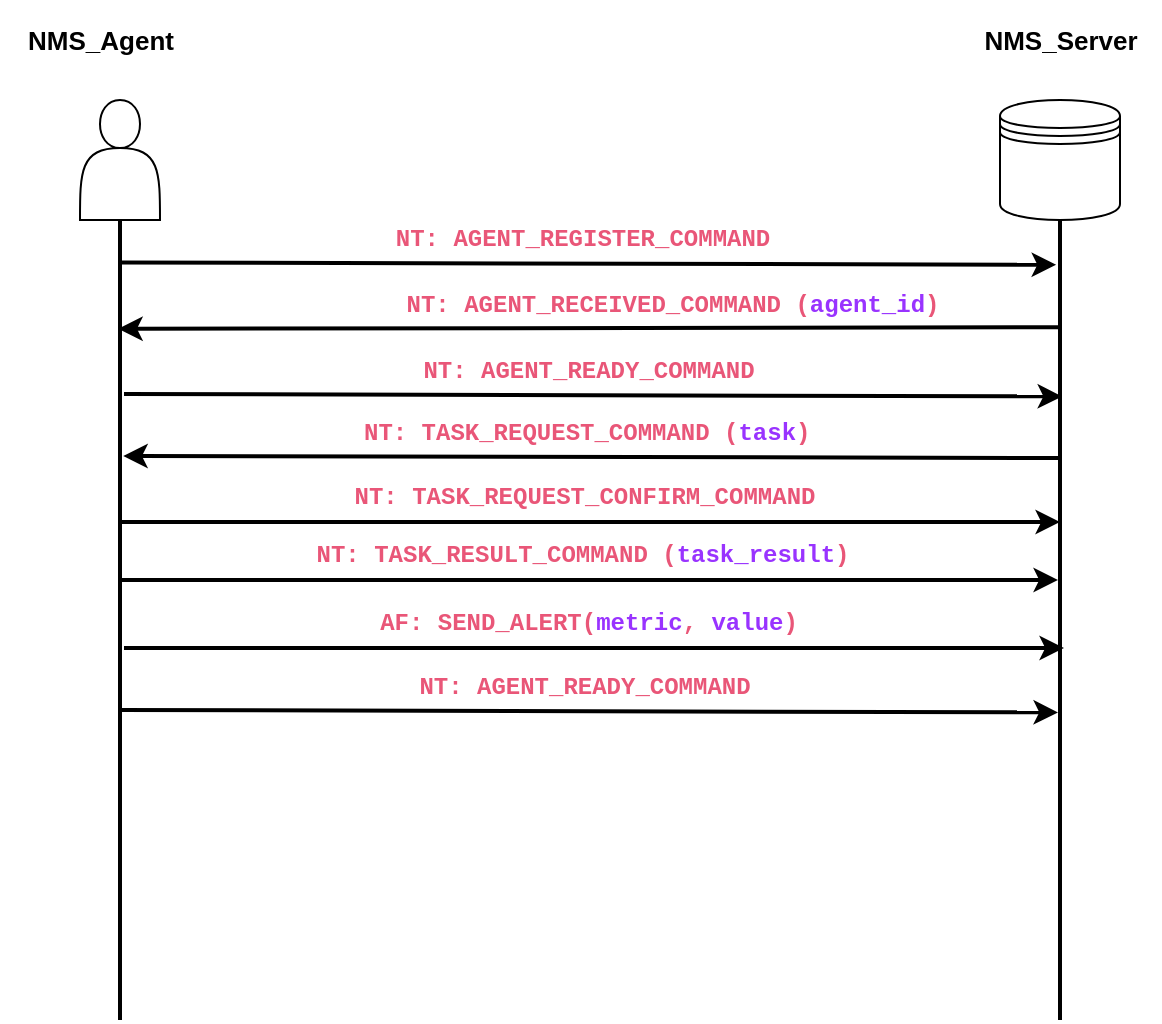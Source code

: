 <mxfile>
    <diagram id="NIkYjYZ4MbJ1dd1CehMn" name="Page-1">
        <mxGraphModel dx="613" dy="592" grid="1" gridSize="10" guides="1" tooltips="1" connect="1" arrows="1" fold="1" page="1" pageScale="1" pageWidth="850" pageHeight="1100" math="0" shadow="0">
            <root>
                <mxCell id="0"/>
                <mxCell id="1" parent="0"/>
                <mxCell id="3" value="" style="shape=actor;whiteSpace=wrap;html=1;" vertex="1" parent="1">
                    <mxGeometry x="140" y="220" width="40" height="60" as="geometry"/>
                </mxCell>
                <mxCell id="4" value="" style="shape=datastore;whiteSpace=wrap;html=1;" vertex="1" parent="1">
                    <mxGeometry x="600" y="220" width="60" height="60" as="geometry"/>
                </mxCell>
                <mxCell id="8" value="" style="line;strokeWidth=2;direction=south;html=1;" vertex="1" parent="1">
                    <mxGeometry x="155" y="280" width="10" height="400" as="geometry"/>
                </mxCell>
                <mxCell id="9" value="" style="line;strokeWidth=2;direction=south;html=1;" vertex="1" parent="1">
                    <mxGeometry x="625" y="280" width="10" height="400" as="geometry"/>
                </mxCell>
                <mxCell id="10" value="NMS_Agent" style="text;strokeColor=none;fillColor=none;html=1;fontSize=13;fontStyle=1;verticalAlign=middle;align=center;" vertex="1" parent="1">
                    <mxGeometry x="100" y="170" width="100" height="40" as="geometry"/>
                </mxCell>
                <mxCell id="13" value="NMS_Server" style="text;strokeColor=none;fillColor=none;html=1;fontSize=13;fontStyle=1;verticalAlign=middle;align=center;" vertex="1" parent="1">
                    <mxGeometry x="580" y="170" width="100" height="40" as="geometry"/>
                </mxCell>
                <mxCell id="17" value="" style="endArrow=classic;html=1;fontSize=15;exitX=0.063;exitY=0.6;exitDx=0;exitDy=0;exitPerimeter=0;entryX=0.066;entryY=0.694;entryDx=0;entryDy=0;entryPerimeter=0;strokeWidth=2;" edge="1" parent="1">
                    <mxGeometry width="50" height="50" relative="1" as="geometry">
                        <mxPoint x="159" y="301.2" as="sourcePoint"/>
                        <mxPoint x="628.06" y="302.4" as="targetPoint"/>
                    </mxGeometry>
                </mxCell>
                <mxCell id="18" value="&lt;div style=&quot;color: rgb(187, 187, 187); font-family: Consolas, &amp;quot;Courier New&amp;quot;, monospace; font-weight: bold; font-size: 12px; line-height: 35px;&quot;&gt;&lt;span style=&quot;color: rgb(233, 86, 120); font-size: 12px;&quot;&gt;NT: AGENT_REGISTER_COMMAND&lt;/span&gt;&lt;/div&gt;" style="edgeLabel;html=1;align=center;verticalAlign=middle;resizable=0;points=[];fontSize=12;labelBackgroundColor=none;" vertex="1" connectable="0" parent="17">
                    <mxGeometry x="-0.094" y="1" relative="1" as="geometry">
                        <mxPoint x="19" y="-11" as="offset"/>
                    </mxGeometry>
                </mxCell>
                <mxCell id="20" value="" style="endArrow=classic;html=1;fontSize=15;exitX=0.144;exitY=0.448;exitDx=0;exitDy=0;exitPerimeter=0;strokeWidth=2;entryX=0.146;entryY=0.59;entryDx=0;entryDy=0;entryPerimeter=0;" edge="1" parent="1">
                    <mxGeometry width="50" height="50" relative="1" as="geometry">
                        <mxPoint x="630.52" y="333.6" as="sourcePoint"/>
                        <mxPoint x="159.1" y="334.4" as="targetPoint"/>
                    </mxGeometry>
                </mxCell>
                <mxCell id="21" value="&lt;div style=&quot;font-family: Consolas, &amp;quot;Courier New&amp;quot;, monospace; font-weight: bold; font-size: 12px; line-height: 35px;&quot;&gt;&lt;span style=&quot;color: rgb(233, 86, 120); font-size: 12px; text-align: left;&quot;&gt;NT: AGENT_RECEIVED_COMMAND (&lt;/span&gt;&lt;span style=&quot;font-size: 12px;&quot;&gt;&lt;font color=&quot;#9933ff&quot;&gt;agent_id&lt;/font&gt;&lt;/span&gt;&lt;span style=&quot;color: rgb(233, 86, 120); text-align: left; font-size: 12px;&quot;&gt;)&lt;/span&gt;&lt;/div&gt;" style="edgeLabel;html=1;align=center;verticalAlign=middle;resizable=0;points=[];fontSize=12;labelBackgroundColor=none;" vertex="1" connectable="0" parent="20">
                    <mxGeometry x="-0.094" y="1" relative="1" as="geometry">
                        <mxPoint x="19" y="-12" as="offset"/>
                    </mxGeometry>
                </mxCell>
                <mxCell id="26" value="" style="endArrow=classic;html=1;fontSize=15;exitX=0.063;exitY=0.6;exitDx=0;exitDy=0;exitPerimeter=0;entryX=0.066;entryY=0.694;entryDx=0;entryDy=0;entryPerimeter=0;strokeWidth=2;" edge="1" parent="1">
                    <mxGeometry width="50" height="50" relative="1" as="geometry">
                        <mxPoint x="162" y="367.0" as="sourcePoint"/>
                        <mxPoint x="631.06" y="368.2" as="targetPoint"/>
                    </mxGeometry>
                </mxCell>
                <mxCell id="27" value="&lt;div style=&quot;color: rgb(187, 187, 187); font-family: Consolas, &amp;quot;Courier New&amp;quot;, monospace; font-weight: bold; font-size: 12px; line-height: 35px;&quot;&gt;&lt;div style=&quot;font-size: 12px; line-height: 35px;&quot;&gt;&lt;span style=&quot;color: rgb(233, 86, 120); font-size: 12px;&quot;&gt;NT: AGENT_READY_COMMAND&lt;/span&gt;&lt;/div&gt;&lt;/div&gt;" style="edgeLabel;html=1;align=center;verticalAlign=middle;resizable=0;points=[];fontSize=12;labelBackgroundColor=none;" vertex="1" connectable="0" parent="26">
                    <mxGeometry x="-0.094" y="1" relative="1" as="geometry">
                        <mxPoint x="19" y="-11" as="offset"/>
                    </mxGeometry>
                </mxCell>
                <mxCell id="31" value="" style="endArrow=classic;html=1;fontSize=15;strokeWidth=2;entryX=0.295;entryY=0.338;entryDx=0;entryDy=0;entryPerimeter=0;" edge="1" parent="1" target="8">
                    <mxGeometry width="50" height="50" relative="1" as="geometry">
                        <mxPoint x="629" y="399" as="sourcePoint"/>
                        <mxPoint x="239" y="399" as="targetPoint"/>
                    </mxGeometry>
                </mxCell>
                <mxCell id="32" value="&lt;div style=&quot;font-family: Consolas, &amp;quot;Courier New&amp;quot;, monospace; font-weight: bold; font-size: 12px; line-height: 35px;&quot;&gt;&lt;span style=&quot;color: rgb(233, 86, 120); font-size: 12px;&quot;&gt;NT: TASK_REQUEST_COMMAND (&lt;/span&gt;&lt;span style=&quot;font-size: 12px;&quot;&gt;&lt;font color=&quot;#9933ff&quot;&gt;task&lt;/font&gt;&lt;/span&gt;&lt;span style=&quot;color: rgb(233, 86, 120); font-size: 12px;&quot;&gt;)&lt;/span&gt;&lt;/div&gt;" style="text;whiteSpace=wrap;html=1;fontSize=12;fontColor=#FFFF00;labelBackgroundColor=none;" vertex="1" parent="1">
                    <mxGeometry x="280" y="363" width="270" height="60" as="geometry"/>
                </mxCell>
                <mxCell id="34" value="" style="endArrow=classic;html=1;fontSize=15;strokeWidth=2;" edge="1" parent="1">
                    <mxGeometry width="50" height="50" relative="1" as="geometry">
                        <mxPoint x="160" y="431" as="sourcePoint"/>
                        <mxPoint x="630" y="431" as="targetPoint"/>
                    </mxGeometry>
                </mxCell>
                <mxCell id="35" value="&lt;div style=&quot;color: rgb(187, 187, 187); font-family: Consolas, &amp;quot;Courier New&amp;quot;, monospace; font-weight: bold; font-size: 12px; line-height: 35px;&quot;&gt;&lt;div style=&quot;font-size: 12px; line-height: 35px;&quot;&gt;&lt;span style=&quot;color: rgb(233, 86, 120); font-size: 12px;&quot;&gt;NT: TASK_REQUEST_CONFIRM_COMMAND&lt;/span&gt;&lt;/div&gt;&lt;/div&gt;" style="edgeLabel;html=1;align=center;verticalAlign=middle;resizable=0;points=[];fontSize=12;labelBackgroundColor=none;" vertex="1" connectable="0" parent="34">
                    <mxGeometry x="-0.094" y="1" relative="1" as="geometry">
                        <mxPoint x="19" y="-11" as="offset"/>
                    </mxGeometry>
                </mxCell>
                <mxCell id="38" value="" style="endArrow=classic;html=1;fontSize=15;strokeWidth=2;" edge="1" parent="1">
                    <mxGeometry width="50" height="50" relative="1" as="geometry">
                        <mxPoint x="159" y="460" as="sourcePoint"/>
                        <mxPoint x="629" y="460" as="targetPoint"/>
                    </mxGeometry>
                </mxCell>
                <mxCell id="39" value="&lt;div style=&quot;font-family: Consolas, &amp;quot;Courier New&amp;quot;, monospace; font-weight: bold; font-size: 12px; line-height: 35px;&quot;&gt;&lt;div style=&quot;font-size: 12px; line-height: 35px;&quot;&gt;&lt;div style=&quot;font-size: 12px; line-height: 35px;&quot;&gt;&lt;span style=&quot;color: rgb(233, 86, 120); font-size: 12px;&quot;&gt;NT: TASK_RESULT_COMMAND (&lt;/span&gt;&lt;span style=&quot;font-size: 12px;&quot;&gt;&lt;font color=&quot;#9933ff&quot;&gt;task_result&lt;/font&gt;&lt;/span&gt;&lt;span style=&quot;color: rgb(233, 86, 120); font-size: 12px;&quot;&gt;)&lt;/span&gt;&lt;/div&gt;&lt;/div&gt;&lt;/div&gt;" style="edgeLabel;html=1;align=center;verticalAlign=middle;resizable=0;points=[];fontSize=12;labelBackgroundColor=none;" vertex="1" connectable="0" parent="38">
                    <mxGeometry x="-0.094" y="1" relative="1" as="geometry">
                        <mxPoint x="19" y="-11" as="offset"/>
                    </mxGeometry>
                </mxCell>
                <mxCell id="40" value="" style="endArrow=classic;html=1;fontSize=15;exitX=0.063;exitY=0.6;exitDx=0;exitDy=0;exitPerimeter=0;entryX=0.066;entryY=0.694;entryDx=0;entryDy=0;entryPerimeter=0;strokeWidth=2;" edge="1" parent="1">
                    <mxGeometry width="50" height="50" relative="1" as="geometry">
                        <mxPoint x="159.94" y="525" as="sourcePoint"/>
                        <mxPoint x="629" y="526.2" as="targetPoint"/>
                    </mxGeometry>
                </mxCell>
                <mxCell id="41" value="&lt;div style=&quot;color: rgb(187, 187, 187); font-family: Consolas, &amp;quot;Courier New&amp;quot;, monospace; font-weight: bold; font-size: 12px; line-height: 35px;&quot;&gt;&lt;div style=&quot;font-size: 12px; line-height: 35px;&quot;&gt;&lt;span style=&quot;color: rgb(233, 86, 120); font-size: 12px;&quot;&gt;NT: AGENT_READY_COMMAND&lt;/span&gt;&lt;/div&gt;&lt;/div&gt;" style="edgeLabel;html=1;align=center;verticalAlign=middle;resizable=0;points=[];fontSize=12;labelBackgroundColor=none;" vertex="1" connectable="0" parent="40">
                    <mxGeometry x="-0.094" y="1" relative="1" as="geometry">
                        <mxPoint x="19" y="-11" as="offset"/>
                    </mxGeometry>
                </mxCell>
                <mxCell id="42" value="" style="endArrow=classic;html=1;fontSize=15;strokeWidth=2;" edge="1" parent="1">
                    <mxGeometry width="50" height="50" relative="1" as="geometry">
                        <mxPoint x="162" y="494" as="sourcePoint"/>
                        <mxPoint x="632" y="494" as="targetPoint"/>
                    </mxGeometry>
                </mxCell>
                <mxCell id="43" value="&lt;div style=&quot;font-family: Consolas, &amp;quot;Courier New&amp;quot;, monospace; font-weight: bold; font-size: 12px; line-height: 35px;&quot;&gt;&lt;div style=&quot;font-size: 12px; line-height: 35px;&quot;&gt;&lt;div style=&quot;font-size: 12px; line-height: 35px;&quot;&gt;&lt;font color=&quot;#e95678&quot; style=&quot;font-size: 12px;&quot;&gt;AF: SEND_ALERT(&lt;/font&gt;&lt;span style=&quot;font-size: 12px;&quot;&gt;&lt;font color=&quot;#9933ff&quot;&gt;metric&lt;/font&gt;&lt;/span&gt;&lt;span style=&quot;color: rgb(233, 86, 120); font-size: 12px;&quot;&gt;, &lt;/span&gt;&lt;span style=&quot;font-size: 12px;&quot;&gt;&lt;font color=&quot;#9933ff&quot;&gt;value&lt;/font&gt;&lt;/span&gt;&lt;span style=&quot;color: rgb(233, 86, 120); font-size: 12px;&quot;&gt;)&lt;/span&gt;&lt;/div&gt;&lt;/div&gt;&lt;/div&gt;" style="edgeLabel;html=1;align=center;verticalAlign=middle;resizable=0;points=[];fontSize=12;labelBackgroundColor=none;" vertex="1" connectable="0" parent="42">
                    <mxGeometry x="-0.094" y="1" relative="1" as="geometry">
                        <mxPoint x="19" y="-11" as="offset"/>
                    </mxGeometry>
                </mxCell>
            </root>
        </mxGraphModel>
    </diagram>
</mxfile>